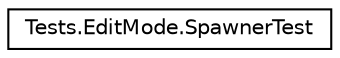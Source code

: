 digraph "Graphical Class Hierarchy"
{
 // LATEX_PDF_SIZE
  edge [fontname="Helvetica",fontsize="10",labelfontname="Helvetica",labelfontsize="10"];
  node [fontname="Helvetica",fontsize="10",shape=record];
  rankdir="LR";
  Node0 [label="Tests.EditMode.SpawnerTest",height=0.2,width=0.4,color="black", fillcolor="white", style="filled",URL="$class_tests_1_1_edit_mode_1_1_spawner_test.html",tooltip=" "];
}
